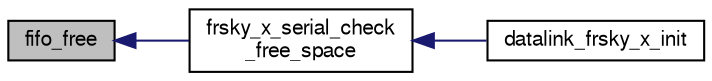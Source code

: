 digraph "fifo_free"
{
  edge [fontname="FreeSans",fontsize="10",labelfontname="FreeSans",labelfontsize="10"];
  node [fontname="FreeSans",fontsize="10",shape=record];
  rankdir="LR";
  Node1 [label="fifo_free",height=0.2,width=0.4,color="black", fillcolor="grey75", style="filled", fontcolor="black"];
  Node1 -> Node2 [dir="back",color="midnightblue",fontsize="10",style="solid",fontname="FreeSans"];
  Node2 [label="frsky_x_serial_check\l_free_space",height=0.2,width=0.4,color="black", fillcolor="white", style="filled",URL="$frsky__x_8c.html#a42f17ec33863098c6fea4c5bbe06616b"];
  Node2 -> Node3 [dir="back",color="midnightblue",fontsize="10",style="solid",fontname="FreeSans"];
  Node3 [label="datalink_frsky_x_init",height=0.2,width=0.4,color="black", fillcolor="white", style="filled",URL="$frsky__x_8h.html#a02e506771b84a9f590d180ffc053b11a"];
}
